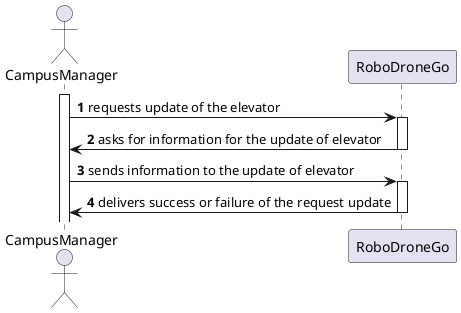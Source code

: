 @startuml
'https://plantuml.com/sequence-diagram

autonumber
actor  CampusManager
participant  RoboDroneGo

activate CampusManager
CampusManager -> RoboDroneGo : requests update of the elevator
activate RoboDroneGo
CampusManager <- RoboDroneGo : asks for information for the update of elevator
deactivate RoboDroneGo
CampusManager -> RoboDroneGo : sends information to the update of elevator
activate RoboDroneGo
CampusManager <- RoboDroneGo : delivers success or failure of the request update
deactivate RoboDroneGo

@enduml
